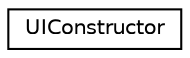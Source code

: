 digraph "Иерархия классов. Графический вид."
{
  edge [fontname="Helvetica",fontsize="10",labelfontname="Helvetica",labelfontsize="10"];
  node [fontname="Helvetica",fontsize="10",shape=record];
  rankdir="LR";
  Node0 [label="UIConstructor",height=0.2,width=0.4,color="black", fillcolor="white", style="filled",URL="$classUIConstructor.html"];
}
